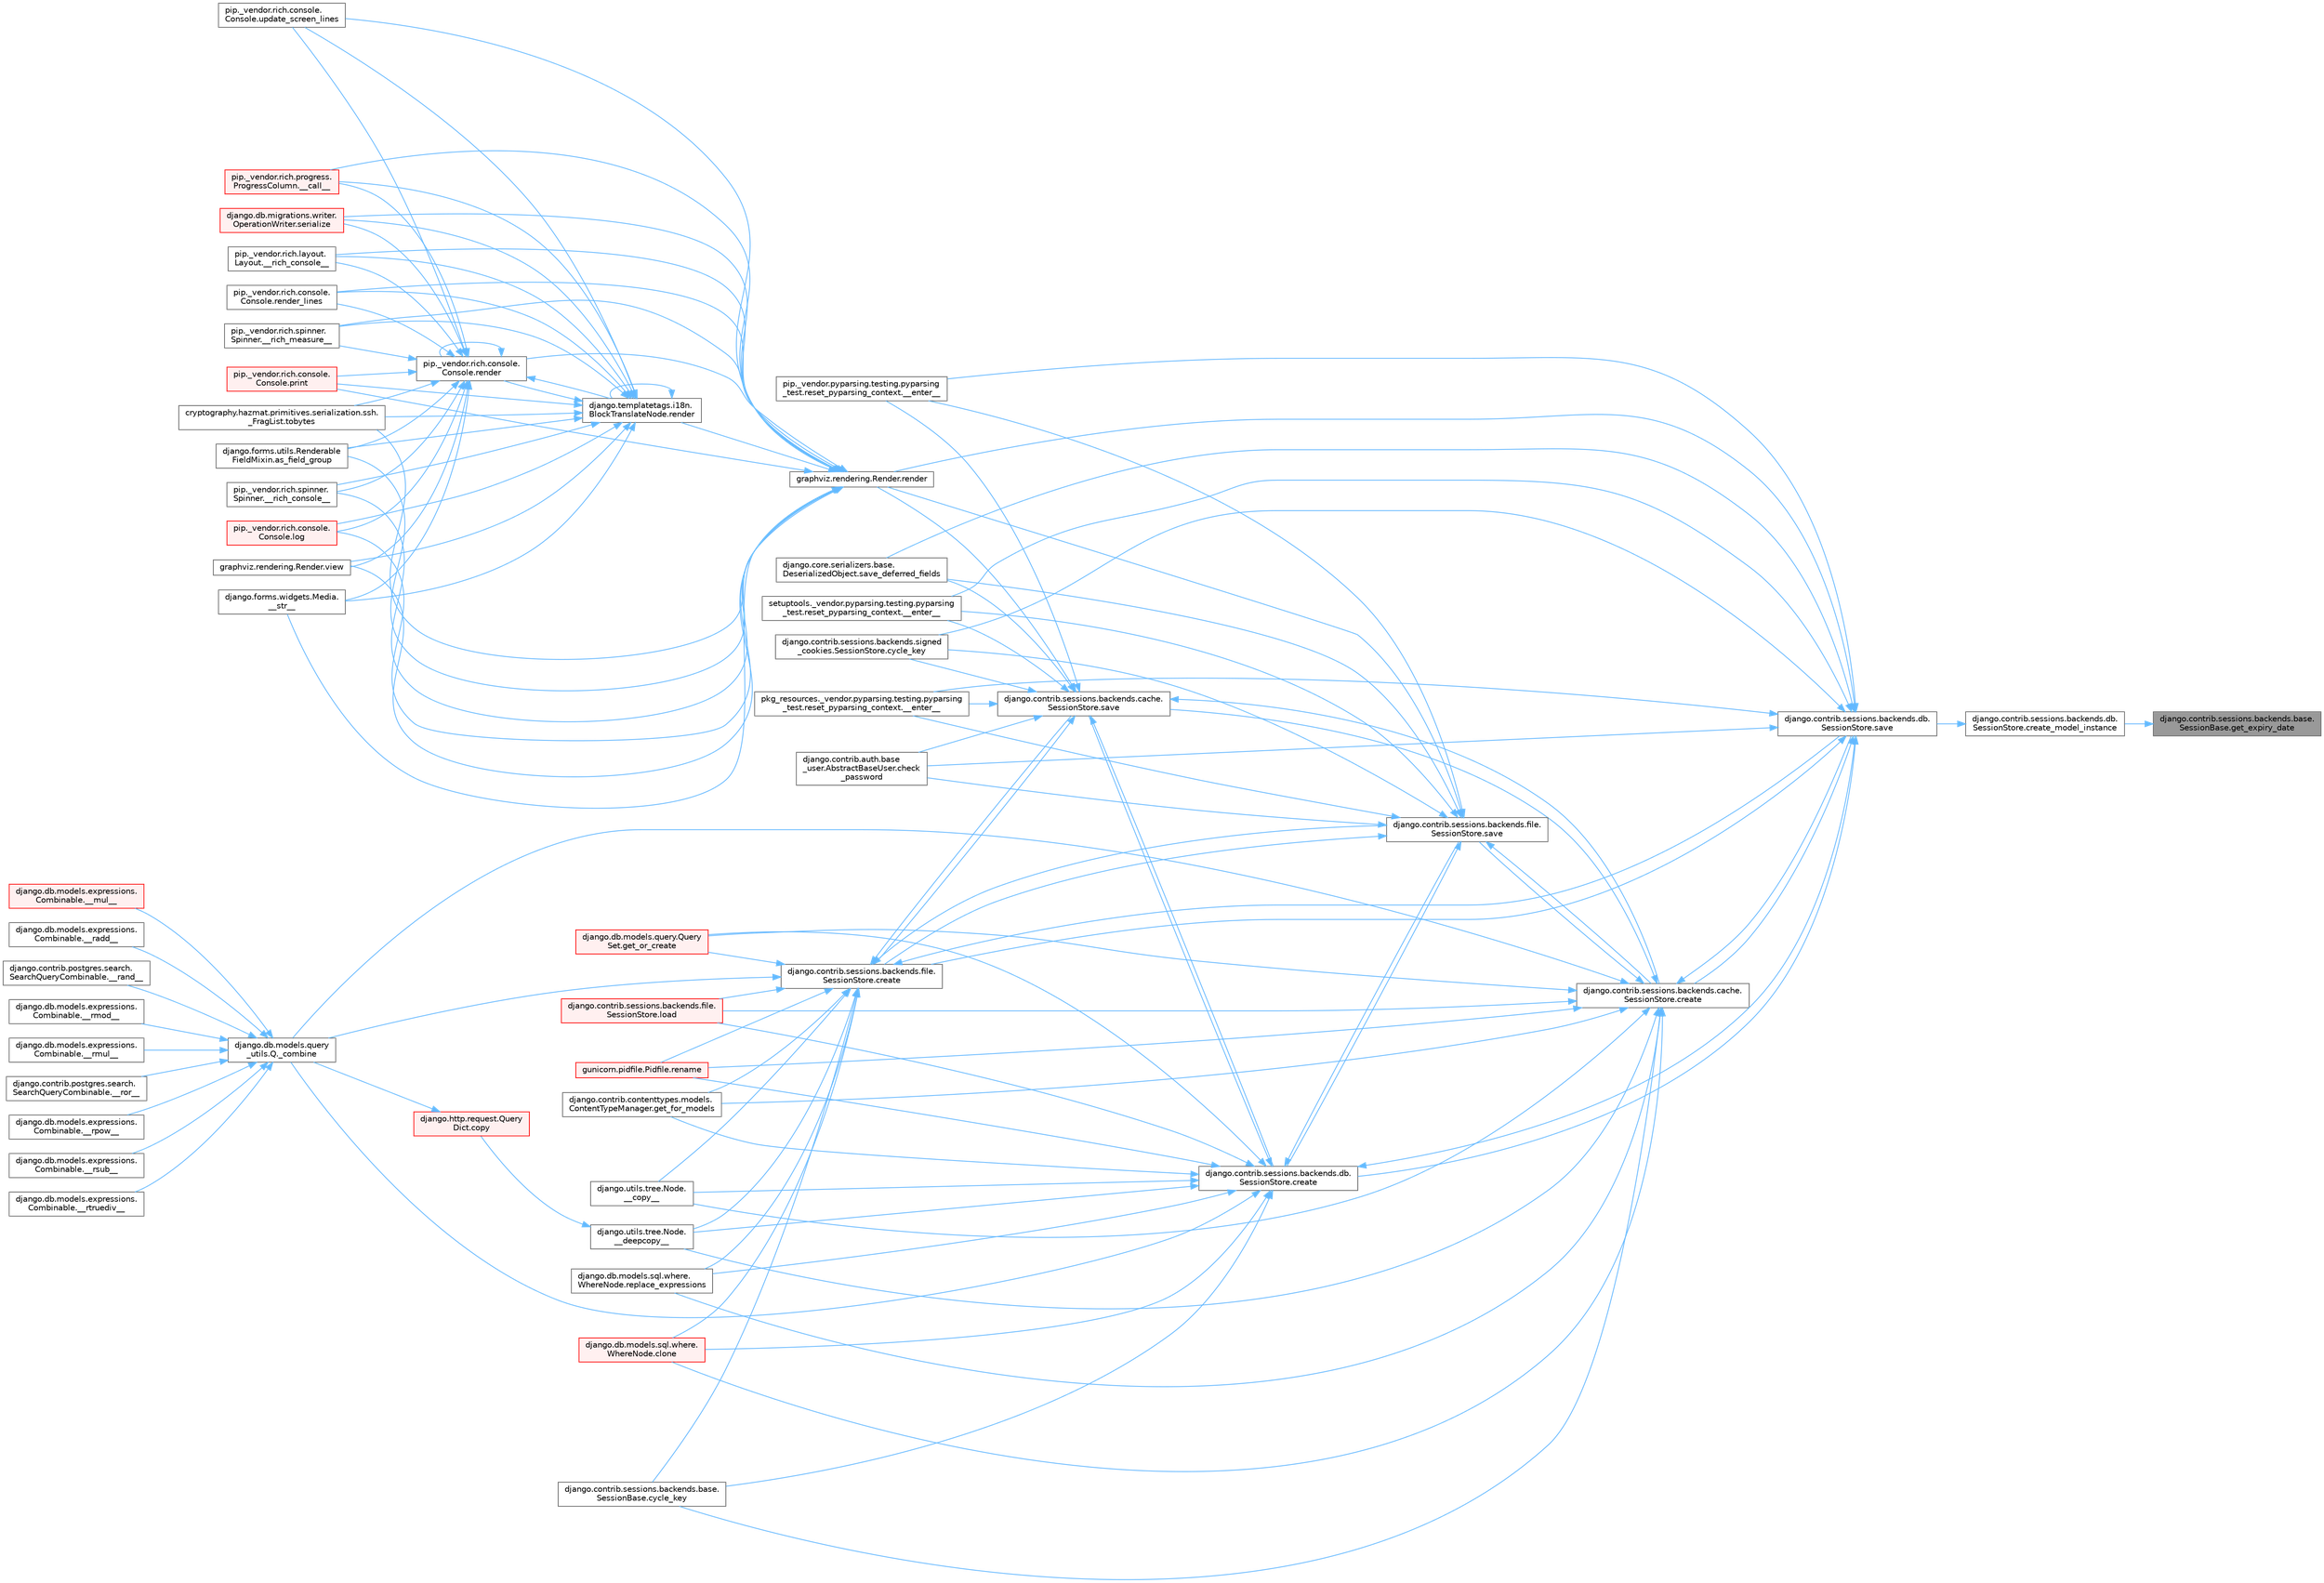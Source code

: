 digraph "django.contrib.sessions.backends.base.SessionBase.get_expiry_date"
{
 // LATEX_PDF_SIZE
  bgcolor="transparent";
  edge [fontname=Helvetica,fontsize=10,labelfontname=Helvetica,labelfontsize=10];
  node [fontname=Helvetica,fontsize=10,shape=box,height=0.2,width=0.4];
  rankdir="RL";
  Node1 [id="Node000001",label="django.contrib.sessions.backends.base.\lSessionBase.get_expiry_date",height=0.2,width=0.4,color="gray40", fillcolor="grey60", style="filled", fontcolor="black",tooltip=" "];
  Node1 -> Node2 [id="edge1_Node000001_Node000002",dir="back",color="steelblue1",style="solid",tooltip=" "];
  Node2 [id="Node000002",label="django.contrib.sessions.backends.db.\lSessionStore.create_model_instance",height=0.2,width=0.4,color="grey40", fillcolor="white", style="filled",URL="$classdjango_1_1contrib_1_1sessions_1_1backends_1_1db_1_1_session_store.html#a0a3de585eb81b76b2c9c405702a7a563",tooltip=" "];
  Node2 -> Node3 [id="edge2_Node000002_Node000003",dir="back",color="steelblue1",style="solid",tooltip=" "];
  Node3 [id="Node000003",label="django.contrib.sessions.backends.db.\lSessionStore.save",height=0.2,width=0.4,color="grey40", fillcolor="white", style="filled",URL="$classdjango_1_1contrib_1_1sessions_1_1backends_1_1db_1_1_session_store.html#a68a6b4f159bd3dc969ec80b34c1622af",tooltip=" "];
  Node3 -> Node4 [id="edge3_Node000003_Node000004",dir="back",color="steelblue1",style="solid",tooltip=" "];
  Node4 [id="Node000004",label="pip._vendor.pyparsing.testing.pyparsing\l_test.reset_pyparsing_context.__enter__",height=0.2,width=0.4,color="grey40", fillcolor="white", style="filled",URL="$classpip_1_1__vendor_1_1pyparsing_1_1testing_1_1pyparsing__test_1_1reset__pyparsing__context.html#a3d39d97a0d95a9b46c987e6dff52b7c0",tooltip=" "];
  Node3 -> Node5 [id="edge4_Node000003_Node000005",dir="back",color="steelblue1",style="solid",tooltip=" "];
  Node5 [id="Node000005",label="pkg_resources._vendor.pyparsing.testing.pyparsing\l_test.reset_pyparsing_context.__enter__",height=0.2,width=0.4,color="grey40", fillcolor="white", style="filled",URL="$classpkg__resources_1_1__vendor_1_1pyparsing_1_1testing_1_1pyparsing__test_1_1reset__pyparsing__context.html#a8d8360c033ccc7296fb9323a07cdeb25",tooltip=" "];
  Node3 -> Node6 [id="edge5_Node000003_Node000006",dir="back",color="steelblue1",style="solid",tooltip=" "];
  Node6 [id="Node000006",label="setuptools._vendor.pyparsing.testing.pyparsing\l_test.reset_pyparsing_context.__enter__",height=0.2,width=0.4,color="grey40", fillcolor="white", style="filled",URL="$classsetuptools_1_1__vendor_1_1pyparsing_1_1testing_1_1pyparsing__test_1_1reset__pyparsing__context.html#a436e2ea8355c86505c8cfdae81714c7c",tooltip=" "];
  Node3 -> Node7 [id="edge6_Node000003_Node000007",dir="back",color="steelblue1",style="solid",tooltip=" "];
  Node7 [id="Node000007",label="django.contrib.auth.base\l_user.AbstractBaseUser.check\l_password",height=0.2,width=0.4,color="grey40", fillcolor="white", style="filled",URL="$classdjango_1_1contrib_1_1auth_1_1base__user_1_1_abstract_base_user.html#aaa9bb7fa5353bc1917dbd7f87b63321a",tooltip=" "];
  Node3 -> Node8 [id="edge7_Node000003_Node000008",dir="back",color="steelblue1",style="solid",tooltip=" "];
  Node8 [id="Node000008",label="django.contrib.sessions.backends.cache.\lSessionStore.create",height=0.2,width=0.4,color="grey40", fillcolor="white", style="filled",URL="$classdjango_1_1contrib_1_1sessions_1_1backends_1_1cache_1_1_session_store.html#a38c9efbdb5115fd1820ae198b767c39c",tooltip=" "];
  Node8 -> Node9 [id="edge8_Node000008_Node000009",dir="back",color="steelblue1",style="solid",tooltip=" "];
  Node9 [id="Node000009",label="django.utils.tree.Node.\l__copy__",height=0.2,width=0.4,color="grey40", fillcolor="white", style="filled",URL="$classdjango_1_1utils_1_1tree_1_1_node.html#abae878f6b4500b8b241c23d8fac46e63",tooltip=" "];
  Node8 -> Node10 [id="edge9_Node000008_Node000010",dir="back",color="steelblue1",style="solid",tooltip=" "];
  Node10 [id="Node000010",label="django.utils.tree.Node.\l__deepcopy__",height=0.2,width=0.4,color="grey40", fillcolor="white", style="filled",URL="$classdjango_1_1utils_1_1tree_1_1_node.html#a38840c46ded3963808edbeec90765d6b",tooltip=" "];
  Node10 -> Node11 [id="edge10_Node000010_Node000011",dir="back",color="steelblue1",style="solid",tooltip=" "];
  Node11 [id="Node000011",label="django.http.request.Query\lDict.copy",height=0.2,width=0.4,color="red", fillcolor="#FFF0F0", style="filled",URL="$classdjango_1_1http_1_1request_1_1_query_dict.html#ada9e4956e62868c5587b9ffde7b358b5",tooltip=" "];
  Node11 -> Node153 [id="edge11_Node000011_Node000153",dir="back",color="steelblue1",style="solid",tooltip=" "];
  Node153 [id="Node000153",label="django.db.models.query\l_utils.Q._combine",height=0.2,width=0.4,color="grey40", fillcolor="white", style="filled",URL="$classdjango_1_1db_1_1models_1_1query__utils_1_1_q.html#ade621b98231b73615e1aa3a726560c55",tooltip=" "];
  Node153 -> Node154 [id="edge12_Node000153_Node000154",dir="back",color="steelblue1",style="solid",tooltip=" "];
  Node154 [id="Node000154",label="django.db.models.expressions.\lCombinable.__mul__",height=0.2,width=0.4,color="red", fillcolor="#FFF0F0", style="filled",URL="$classdjango_1_1db_1_1models_1_1expressions_1_1_combinable.html#a18670e03ec4b2fc0eafb0782602b72ec",tooltip=" "];
  Node153 -> Node158 [id="edge13_Node000153_Node000158",dir="back",color="steelblue1",style="solid",tooltip=" "];
  Node158 [id="Node000158",label="django.db.models.expressions.\lCombinable.__radd__",height=0.2,width=0.4,color="grey40", fillcolor="white", style="filled",URL="$classdjango_1_1db_1_1models_1_1expressions_1_1_combinable.html#a4872efab02abfbe2d20977469210ce25",tooltip=" "];
  Node153 -> Node159 [id="edge14_Node000153_Node000159",dir="back",color="steelblue1",style="solid",tooltip=" "];
  Node159 [id="Node000159",label="django.contrib.postgres.search.\lSearchQueryCombinable.__rand__",height=0.2,width=0.4,color="grey40", fillcolor="white", style="filled",URL="$classdjango_1_1contrib_1_1postgres_1_1search_1_1_search_query_combinable.html#a3d51899b7ac9564232b005aa65bec114",tooltip=" "];
  Node153 -> Node160 [id="edge15_Node000153_Node000160",dir="back",color="steelblue1",style="solid",tooltip=" "];
  Node160 [id="Node000160",label="django.db.models.expressions.\lCombinable.__rmod__",height=0.2,width=0.4,color="grey40", fillcolor="white", style="filled",URL="$classdjango_1_1db_1_1models_1_1expressions_1_1_combinable.html#ad32e5e96bab77dd57e3337a156c5de39",tooltip=" "];
  Node153 -> Node161 [id="edge16_Node000153_Node000161",dir="back",color="steelblue1",style="solid",tooltip=" "];
  Node161 [id="Node000161",label="django.db.models.expressions.\lCombinable.__rmul__",height=0.2,width=0.4,color="grey40", fillcolor="white", style="filled",URL="$classdjango_1_1db_1_1models_1_1expressions_1_1_combinable.html#adfde700eec6b9ea280e9fec3e202acab",tooltip=" "];
  Node153 -> Node162 [id="edge17_Node000153_Node000162",dir="back",color="steelblue1",style="solid",tooltip=" "];
  Node162 [id="Node000162",label="django.contrib.postgres.search.\lSearchQueryCombinable.__ror__",height=0.2,width=0.4,color="grey40", fillcolor="white", style="filled",URL="$classdjango_1_1contrib_1_1postgres_1_1search_1_1_search_query_combinable.html#ac5984f052629ae58cd73a90c852fe22c",tooltip=" "];
  Node153 -> Node163 [id="edge18_Node000153_Node000163",dir="back",color="steelblue1",style="solid",tooltip=" "];
  Node163 [id="Node000163",label="django.db.models.expressions.\lCombinable.__rpow__",height=0.2,width=0.4,color="grey40", fillcolor="white", style="filled",URL="$classdjango_1_1db_1_1models_1_1expressions_1_1_combinable.html#a1847c8db3c40340a723f6bf51ebadf89",tooltip=" "];
  Node153 -> Node164 [id="edge19_Node000153_Node000164",dir="back",color="steelblue1",style="solid",tooltip=" "];
  Node164 [id="Node000164",label="django.db.models.expressions.\lCombinable.__rsub__",height=0.2,width=0.4,color="grey40", fillcolor="white", style="filled",URL="$classdjango_1_1db_1_1models_1_1expressions_1_1_combinable.html#af906f43306d94cf530387eecce802a81",tooltip=" "];
  Node153 -> Node165 [id="edge20_Node000153_Node000165",dir="back",color="steelblue1",style="solid",tooltip=" "];
  Node165 [id="Node000165",label="django.db.models.expressions.\lCombinable.__rtruediv__",height=0.2,width=0.4,color="grey40", fillcolor="white", style="filled",URL="$classdjango_1_1db_1_1models_1_1expressions_1_1_combinable.html#aff897a2f7f103240839b7da073e9fe1a",tooltip=" "];
  Node8 -> Node153 [id="edge21_Node000008_Node000153",dir="back",color="steelblue1",style="solid",tooltip=" "];
  Node8 -> Node301 [id="edge22_Node000008_Node000301",dir="back",color="steelblue1",style="solid",tooltip=" "];
  Node301 [id="Node000301",label="django.db.models.sql.where.\lWhereNode.clone",height=0.2,width=0.4,color="red", fillcolor="#FFF0F0", style="filled",URL="$classdjango_1_1db_1_1models_1_1sql_1_1where_1_1_where_node.html#a0faff63950b774ce4ad391ea1f6b6d2c",tooltip=" "];
  Node8 -> Node31 [id="edge23_Node000008_Node000031",dir="back",color="steelblue1",style="solid",tooltip=" "];
  Node31 [id="Node000031",label="django.contrib.sessions.backends.base.\lSessionBase.cycle_key",height=0.2,width=0.4,color="grey40", fillcolor="white", style="filled",URL="$classdjango_1_1contrib_1_1sessions_1_1backends_1_1base_1_1_session_base.html#a6955e9bebe4e5b7d463bccfcf9181016",tooltip=" "];
  Node8 -> Node335 [id="edge24_Node000008_Node000335",dir="back",color="steelblue1",style="solid",tooltip=" "];
  Node335 [id="Node000335",label="django.contrib.contenttypes.models.\lContentTypeManager.get_for_models",height=0.2,width=0.4,color="grey40", fillcolor="white", style="filled",URL="$classdjango_1_1contrib_1_1contenttypes_1_1models_1_1_content_type_manager.html#a541a2e215680799739b6f8c1b19ddda4",tooltip=" "];
  Node8 -> Node336 [id="edge25_Node000008_Node000336",dir="back",color="steelblue1",style="solid",tooltip=" "];
  Node336 [id="Node000336",label="django.db.models.query.Query\lSet.get_or_create",height=0.2,width=0.4,color="red", fillcolor="#FFF0F0", style="filled",URL="$classdjango_1_1db_1_1models_1_1query_1_1_query_set.html#a0f727927ec4d1b9f3087b831cc911c59",tooltip=" "];
  Node8 -> Node318 [id="edge26_Node000008_Node000318",dir="back",color="steelblue1",style="solid",tooltip=" "];
  Node318 [id="Node000318",label="django.contrib.sessions.backends.file.\lSessionStore.load",height=0.2,width=0.4,color="red", fillcolor="#FFF0F0", style="filled",URL="$classdjango_1_1contrib_1_1sessions_1_1backends_1_1file_1_1_session_store.html#a408fa63512306fbaa7bbb62742f0295f",tooltip=" "];
  Node8 -> Node338 [id="edge27_Node000008_Node000338",dir="back",color="steelblue1",style="solid",tooltip=" "];
  Node338 [id="Node000338",label="gunicorn.pidfile.Pidfile.rename",height=0.2,width=0.4,color="red", fillcolor="#FFF0F0", style="filled",URL="$classgunicorn_1_1pidfile_1_1_pidfile.html#af03623bf56b92f594700ba5e5f25bc76",tooltip=" "];
  Node8 -> Node340 [id="edge28_Node000008_Node000340",dir="back",color="steelblue1",style="solid",tooltip=" "];
  Node340 [id="Node000340",label="django.db.models.sql.where.\lWhereNode.replace_expressions",height=0.2,width=0.4,color="grey40", fillcolor="white", style="filled",URL="$classdjango_1_1db_1_1models_1_1sql_1_1where_1_1_where_node.html#a1cc3580a7f4a51605b52ae4a9653b3ac",tooltip=" "];
  Node8 -> Node341 [id="edge29_Node000008_Node000341",dir="back",color="steelblue1",style="solid",tooltip=" "];
  Node341 [id="Node000341",label="django.contrib.sessions.backends.cache.\lSessionStore.save",height=0.2,width=0.4,color="grey40", fillcolor="white", style="filled",URL="$classdjango_1_1contrib_1_1sessions_1_1backends_1_1cache_1_1_session_store.html#a67e81d959c24e3a84b1e755a9a861c53",tooltip=" "];
  Node341 -> Node4 [id="edge30_Node000341_Node000004",dir="back",color="steelblue1",style="solid",tooltip=" "];
  Node341 -> Node5 [id="edge31_Node000341_Node000005",dir="back",color="steelblue1",style="solid",tooltip=" "];
  Node341 -> Node6 [id="edge32_Node000341_Node000006",dir="back",color="steelblue1",style="solid",tooltip=" "];
  Node341 -> Node7 [id="edge33_Node000341_Node000007",dir="back",color="steelblue1",style="solid",tooltip=" "];
  Node341 -> Node8 [id="edge34_Node000341_Node000008",dir="back",color="steelblue1",style="solid",tooltip=" "];
  Node341 -> Node300 [id="edge35_Node000341_Node000300",dir="back",color="steelblue1",style="solid",tooltip=" "];
  Node300 [id="Node000300",label="django.contrib.sessions.backends.db.\lSessionStore.create",height=0.2,width=0.4,color="grey40", fillcolor="white", style="filled",URL="$classdjango_1_1contrib_1_1sessions_1_1backends_1_1db_1_1_session_store.html#a4a98c0168c61e75be58e279660aa6ce4",tooltip=" "];
  Node300 -> Node9 [id="edge36_Node000300_Node000009",dir="back",color="steelblue1",style="solid",tooltip=" "];
  Node300 -> Node10 [id="edge37_Node000300_Node000010",dir="back",color="steelblue1",style="solid",tooltip=" "];
  Node300 -> Node153 [id="edge38_Node000300_Node000153",dir="back",color="steelblue1",style="solid",tooltip=" "];
  Node300 -> Node301 [id="edge39_Node000300_Node000301",dir="back",color="steelblue1",style="solid",tooltip=" "];
  Node300 -> Node31 [id="edge40_Node000300_Node000031",dir="back",color="steelblue1",style="solid",tooltip=" "];
  Node300 -> Node335 [id="edge41_Node000300_Node000335",dir="back",color="steelblue1",style="solid",tooltip=" "];
  Node300 -> Node336 [id="edge42_Node000300_Node000336",dir="back",color="steelblue1",style="solid",tooltip=" "];
  Node300 -> Node318 [id="edge43_Node000300_Node000318",dir="back",color="steelblue1",style="solid",tooltip=" "];
  Node300 -> Node338 [id="edge44_Node000300_Node000338",dir="back",color="steelblue1",style="solid",tooltip=" "];
  Node300 -> Node340 [id="edge45_Node000300_Node000340",dir="back",color="steelblue1",style="solid",tooltip=" "];
  Node300 -> Node341 [id="edge46_Node000300_Node000341",dir="back",color="steelblue1",style="solid",tooltip=" "];
  Node300 -> Node3 [id="edge47_Node000300_Node000003",dir="back",color="steelblue1",style="solid",tooltip=" "];
  Node300 -> Node299 [id="edge48_Node000300_Node000299",dir="back",color="steelblue1",style="solid",tooltip=" "];
  Node299 [id="Node000299",label="django.contrib.sessions.backends.file.\lSessionStore.save",height=0.2,width=0.4,color="grey40", fillcolor="white", style="filled",URL="$classdjango_1_1contrib_1_1sessions_1_1backends_1_1file_1_1_session_store.html#af170f9c112376eb1627509287bf9620f",tooltip=" "];
  Node299 -> Node4 [id="edge49_Node000299_Node000004",dir="back",color="steelblue1",style="solid",tooltip=" "];
  Node299 -> Node5 [id="edge50_Node000299_Node000005",dir="back",color="steelblue1",style="solid",tooltip=" "];
  Node299 -> Node6 [id="edge51_Node000299_Node000006",dir="back",color="steelblue1",style="solid",tooltip=" "];
  Node299 -> Node7 [id="edge52_Node000299_Node000007",dir="back",color="steelblue1",style="solid",tooltip=" "];
  Node299 -> Node8 [id="edge53_Node000299_Node000008",dir="back",color="steelblue1",style="solid",tooltip=" "];
  Node299 -> Node300 [id="edge54_Node000299_Node000300",dir="back",color="steelblue1",style="solid",tooltip=" "];
  Node299 -> Node334 [id="edge55_Node000299_Node000334",dir="back",color="steelblue1",style="solid",tooltip=" "];
  Node334 [id="Node000334",label="django.contrib.sessions.backends.file.\lSessionStore.create",height=0.2,width=0.4,color="grey40", fillcolor="white", style="filled",URL="$classdjango_1_1contrib_1_1sessions_1_1backends_1_1file_1_1_session_store.html#a6624db6a37dfff490f837047e0a60dda",tooltip=" "];
  Node334 -> Node9 [id="edge56_Node000334_Node000009",dir="back",color="steelblue1",style="solid",tooltip=" "];
  Node334 -> Node10 [id="edge57_Node000334_Node000010",dir="back",color="steelblue1",style="solid",tooltip=" "];
  Node334 -> Node153 [id="edge58_Node000334_Node000153",dir="back",color="steelblue1",style="solid",tooltip=" "];
  Node334 -> Node301 [id="edge59_Node000334_Node000301",dir="back",color="steelblue1",style="solid",tooltip=" "];
  Node334 -> Node31 [id="edge60_Node000334_Node000031",dir="back",color="steelblue1",style="solid",tooltip=" "];
  Node334 -> Node335 [id="edge61_Node000334_Node000335",dir="back",color="steelblue1",style="solid",tooltip=" "];
  Node334 -> Node336 [id="edge62_Node000334_Node000336",dir="back",color="steelblue1",style="solid",tooltip=" "];
  Node334 -> Node318 [id="edge63_Node000334_Node000318",dir="back",color="steelblue1",style="solid",tooltip=" "];
  Node334 -> Node338 [id="edge64_Node000334_Node000338",dir="back",color="steelblue1",style="solid",tooltip=" "];
  Node334 -> Node340 [id="edge65_Node000334_Node000340",dir="back",color="steelblue1",style="solid",tooltip=" "];
  Node334 -> Node341 [id="edge66_Node000334_Node000341",dir="back",color="steelblue1",style="solid",tooltip=" "];
  Node334 -> Node3 [id="edge67_Node000334_Node000003",dir="back",color="steelblue1",style="solid",tooltip=" "];
  Node334 -> Node299 [id="edge68_Node000334_Node000299",dir="back",color="steelblue1",style="solid",tooltip=" "];
  Node299 -> Node342 [id="edge69_Node000299_Node000342",dir="back",color="steelblue1",style="solid",tooltip=" "];
  Node342 [id="Node000342",label="django.contrib.sessions.backends.signed\l_cookies.SessionStore.cycle_key",height=0.2,width=0.4,color="grey40", fillcolor="white", style="filled",URL="$classdjango_1_1contrib_1_1sessions_1_1backends_1_1signed__cookies_1_1_session_store.html#abf8e71313b847459c30f19e691c25a93",tooltip=" "];
  Node299 -> Node343 [id="edge70_Node000299_Node000343",dir="back",color="steelblue1",style="solid",tooltip=" "];
  Node343 [id="Node000343",label="graphviz.rendering.Render.render",height=0.2,width=0.4,color="grey40", fillcolor="white", style="filled",URL="$classgraphviz_1_1rendering_1_1_render.html#a0249d6538d64a6b59b1bed64d4636456",tooltip=" "];
  Node343 -> Node344 [id="edge71_Node000343_Node000344",dir="back",color="steelblue1",style="solid",tooltip=" "];
  Node344 [id="Node000344",label="pip._vendor.rich.progress.\lProgressColumn.__call__",height=0.2,width=0.4,color="red", fillcolor="#FFF0F0", style="filled",URL="$classpip_1_1__vendor_1_1rich_1_1progress_1_1_progress_column.html#ae0c399be74222f949edb0fa5324cf6ea",tooltip=" "];
  Node343 -> Node345 [id="edge72_Node000343_Node000345",dir="back",color="steelblue1",style="solid",tooltip=" "];
  Node345 [id="Node000345",label="pip._vendor.rich.layout.\lLayout.__rich_console__",height=0.2,width=0.4,color="grey40", fillcolor="white", style="filled",URL="$classpip_1_1__vendor_1_1rich_1_1layout_1_1_layout.html#ac39cb3d17d2b0324ee1b0dada41a3ebd",tooltip=" "];
  Node343 -> Node346 [id="edge73_Node000343_Node000346",dir="back",color="steelblue1",style="solid",tooltip=" "];
  Node346 [id="Node000346",label="pip._vendor.rich.spinner.\lSpinner.__rich_console__",height=0.2,width=0.4,color="grey40", fillcolor="white", style="filled",URL="$classpip_1_1__vendor_1_1rich_1_1spinner_1_1_spinner.html#a6883d8dced19ac48d4dfc74f776357fd",tooltip=" "];
  Node343 -> Node347 [id="edge74_Node000343_Node000347",dir="back",color="steelblue1",style="solid",tooltip=" "];
  Node347 [id="Node000347",label="pip._vendor.rich.spinner.\lSpinner.__rich_measure__",height=0.2,width=0.4,color="grey40", fillcolor="white", style="filled",URL="$classpip_1_1__vendor_1_1rich_1_1spinner_1_1_spinner.html#a89745682c823c44a31bae8e8d07869f5",tooltip=" "];
  Node343 -> Node348 [id="edge75_Node000343_Node000348",dir="back",color="steelblue1",style="solid",tooltip=" "];
  Node348 [id="Node000348",label="django.forms.widgets.Media.\l__str__",height=0.2,width=0.4,color="grey40", fillcolor="white", style="filled",URL="$classdjango_1_1forms_1_1widgets_1_1_media.html#ae1651710548a7d9f14f036d035012d21",tooltip=" "];
  Node343 -> Node349 [id="edge76_Node000343_Node000349",dir="back",color="steelblue1",style="solid",tooltip=" "];
  Node349 [id="Node000349",label="django.forms.utils.Renderable\lFieldMixin.as_field_group",height=0.2,width=0.4,color="grey40", fillcolor="white", style="filled",URL="$classdjango_1_1forms_1_1utils_1_1_renderable_field_mixin.html#a1e9a1b4f790ea694431554267fd5d74c",tooltip=" "];
  Node343 -> Node350 [id="edge77_Node000343_Node000350",dir="back",color="steelblue1",style="solid",tooltip=" "];
  Node350 [id="Node000350",label="pip._vendor.rich.console.\lConsole.log",height=0.2,width=0.4,color="red", fillcolor="#FFF0F0", style="filled",URL="$classpip_1_1__vendor_1_1rich_1_1console_1_1_console.html#af9c77e39f9413fc2b134c60cfa23b0f1",tooltip=" "];
  Node343 -> Node473 [id="edge78_Node000343_Node000473",dir="back",color="steelblue1",style="solid",tooltip=" "];
  Node473 [id="Node000473",label="pip._vendor.rich.console.\lConsole.print",height=0.2,width=0.4,color="red", fillcolor="#FFF0F0", style="filled",URL="$classpip_1_1__vendor_1_1rich_1_1console_1_1_console.html#af954370cdbb49236b597f2c11064549d",tooltip=" "];
  Node343 -> Node864 [id="edge79_Node000343_Node000864",dir="back",color="steelblue1",style="solid",tooltip=" "];
  Node864 [id="Node000864",label="django.templatetags.i18n.\lBlockTranslateNode.render",height=0.2,width=0.4,color="grey40", fillcolor="white", style="filled",URL="$classdjango_1_1templatetags_1_1i18n_1_1_block_translate_node.html#aaf05bebfd02c1c4b676387ada0357832",tooltip=" "];
  Node864 -> Node344 [id="edge80_Node000864_Node000344",dir="back",color="steelblue1",style="solid",tooltip=" "];
  Node864 -> Node345 [id="edge81_Node000864_Node000345",dir="back",color="steelblue1",style="solid",tooltip=" "];
  Node864 -> Node346 [id="edge82_Node000864_Node000346",dir="back",color="steelblue1",style="solid",tooltip=" "];
  Node864 -> Node347 [id="edge83_Node000864_Node000347",dir="back",color="steelblue1",style="solid",tooltip=" "];
  Node864 -> Node348 [id="edge84_Node000864_Node000348",dir="back",color="steelblue1",style="solid",tooltip=" "];
  Node864 -> Node349 [id="edge85_Node000864_Node000349",dir="back",color="steelblue1",style="solid",tooltip=" "];
  Node864 -> Node350 [id="edge86_Node000864_Node000350",dir="back",color="steelblue1",style="solid",tooltip=" "];
  Node864 -> Node473 [id="edge87_Node000864_Node000473",dir="back",color="steelblue1",style="solid",tooltip=" "];
  Node864 -> Node864 [id="edge88_Node000864_Node000864",dir="back",color="steelblue1",style="solid",tooltip=" "];
  Node864 -> Node865 [id="edge89_Node000864_Node000865",dir="back",color="steelblue1",style="solid",tooltip=" "];
  Node865 [id="Node000865",label="pip._vendor.rich.console.\lConsole.render",height=0.2,width=0.4,color="grey40", fillcolor="white", style="filled",URL="$classpip_1_1__vendor_1_1rich_1_1console_1_1_console.html#a9551b8254c573105adde80622393a938",tooltip=" "];
  Node865 -> Node344 [id="edge90_Node000865_Node000344",dir="back",color="steelblue1",style="solid",tooltip=" "];
  Node865 -> Node345 [id="edge91_Node000865_Node000345",dir="back",color="steelblue1",style="solid",tooltip=" "];
  Node865 -> Node346 [id="edge92_Node000865_Node000346",dir="back",color="steelblue1",style="solid",tooltip=" "];
  Node865 -> Node347 [id="edge93_Node000865_Node000347",dir="back",color="steelblue1",style="solid",tooltip=" "];
  Node865 -> Node348 [id="edge94_Node000865_Node000348",dir="back",color="steelblue1",style="solid",tooltip=" "];
  Node865 -> Node349 [id="edge95_Node000865_Node000349",dir="back",color="steelblue1",style="solid",tooltip=" "];
  Node865 -> Node350 [id="edge96_Node000865_Node000350",dir="back",color="steelblue1",style="solid",tooltip=" "];
  Node865 -> Node473 [id="edge97_Node000865_Node000473",dir="back",color="steelblue1",style="solid",tooltip=" "];
  Node865 -> Node864 [id="edge98_Node000865_Node000864",dir="back",color="steelblue1",style="solid",tooltip=" "];
  Node865 -> Node865 [id="edge99_Node000865_Node000865",dir="back",color="steelblue1",style="solid",tooltip=" "];
  Node865 -> Node866 [id="edge100_Node000865_Node000866",dir="back",color="steelblue1",style="solid",tooltip=" "];
  Node866 [id="Node000866",label="pip._vendor.rich.console.\lConsole.render_lines",height=0.2,width=0.4,color="grey40", fillcolor="white", style="filled",URL="$classpip_1_1__vendor_1_1rich_1_1console_1_1_console.html#a5818808a49db20c5bee6986425f96f14",tooltip=" "];
  Node865 -> Node867 [id="edge101_Node000865_Node000867",dir="back",color="steelblue1",style="solid",tooltip=" "];
  Node867 [id="Node000867",label="django.db.migrations.writer.\lOperationWriter.serialize",height=0.2,width=0.4,color="red", fillcolor="#FFF0F0", style="filled",URL="$classdjango_1_1db_1_1migrations_1_1writer_1_1_operation_writer.html#a866e8d13e1c54a35d74e9a6b0383b2f8",tooltip=" "];
  Node865 -> Node1209 [id="edge102_Node000865_Node001209",dir="back",color="steelblue1",style="solid",tooltip=" "];
  Node1209 [id="Node001209",label="cryptography.hazmat.primitives.serialization.ssh.\l_FragList.tobytes",height=0.2,width=0.4,color="grey40", fillcolor="white", style="filled",URL="$classcryptography_1_1hazmat_1_1primitives_1_1serialization_1_1ssh_1_1___frag_list.html#a195dd4e7c741624829a13af53fa3de38",tooltip=" "];
  Node865 -> Node1210 [id="edge103_Node000865_Node001210",dir="back",color="steelblue1",style="solid",tooltip=" "];
  Node1210 [id="Node001210",label="pip._vendor.rich.console.\lConsole.update_screen_lines",height=0.2,width=0.4,color="grey40", fillcolor="white", style="filled",URL="$classpip_1_1__vendor_1_1rich_1_1console_1_1_console.html#a21cfe5af86ec7533f23d45fe2969817e",tooltip=" "];
  Node865 -> Node1211 [id="edge104_Node000865_Node001211",dir="back",color="steelblue1",style="solid",tooltip=" "];
  Node1211 [id="Node001211",label="graphviz.rendering.Render.view",height=0.2,width=0.4,color="grey40", fillcolor="white", style="filled",URL="$classgraphviz_1_1rendering_1_1_render.html#a53169c422996b9a7e92b5580c13914e2",tooltip=" "];
  Node864 -> Node866 [id="edge105_Node000864_Node000866",dir="back",color="steelblue1",style="solid",tooltip=" "];
  Node864 -> Node867 [id="edge106_Node000864_Node000867",dir="back",color="steelblue1",style="solid",tooltip=" "];
  Node864 -> Node1209 [id="edge107_Node000864_Node001209",dir="back",color="steelblue1",style="solid",tooltip=" "];
  Node864 -> Node1210 [id="edge108_Node000864_Node001210",dir="back",color="steelblue1",style="solid",tooltip=" "];
  Node864 -> Node1211 [id="edge109_Node000864_Node001211",dir="back",color="steelblue1",style="solid",tooltip=" "];
  Node343 -> Node865 [id="edge110_Node000343_Node000865",dir="back",color="steelblue1",style="solid",tooltip=" "];
  Node343 -> Node866 [id="edge111_Node000343_Node000866",dir="back",color="steelblue1",style="solid",tooltip=" "];
  Node343 -> Node867 [id="edge112_Node000343_Node000867",dir="back",color="steelblue1",style="solid",tooltip=" "];
  Node343 -> Node1209 [id="edge113_Node000343_Node001209",dir="back",color="steelblue1",style="solid",tooltip=" "];
  Node343 -> Node1210 [id="edge114_Node000343_Node001210",dir="back",color="steelblue1",style="solid",tooltip=" "];
  Node343 -> Node1211 [id="edge115_Node000343_Node001211",dir="back",color="steelblue1",style="solid",tooltip=" "];
  Node299 -> Node704 [id="edge116_Node000299_Node000704",dir="back",color="steelblue1",style="solid",tooltip=" "];
  Node704 [id="Node000704",label="django.core.serializers.base.\lDeserializedObject.save_deferred_fields",height=0.2,width=0.4,color="grey40", fillcolor="white", style="filled",URL="$classdjango_1_1core_1_1serializers_1_1base_1_1_deserialized_object.html#a2fd4269d14e2f58fda59335c79a582f5",tooltip=" "];
  Node341 -> Node334 [id="edge117_Node000341_Node000334",dir="back",color="steelblue1",style="solid",tooltip=" "];
  Node341 -> Node342 [id="edge118_Node000341_Node000342",dir="back",color="steelblue1",style="solid",tooltip=" "];
  Node341 -> Node343 [id="edge119_Node000341_Node000343",dir="back",color="steelblue1",style="solid",tooltip=" "];
  Node341 -> Node704 [id="edge120_Node000341_Node000704",dir="back",color="steelblue1",style="solid",tooltip=" "];
  Node8 -> Node3 [id="edge121_Node000008_Node000003",dir="back",color="steelblue1",style="solid",tooltip=" "];
  Node8 -> Node299 [id="edge122_Node000008_Node000299",dir="back",color="steelblue1",style="solid",tooltip=" "];
  Node3 -> Node300 [id="edge123_Node000003_Node000300",dir="back",color="steelblue1",style="solid",tooltip=" "];
  Node3 -> Node334 [id="edge124_Node000003_Node000334",dir="back",color="steelblue1",style="solid",tooltip=" "];
  Node3 -> Node342 [id="edge125_Node000003_Node000342",dir="back",color="steelblue1",style="solid",tooltip=" "];
  Node3 -> Node343 [id="edge126_Node000003_Node000343",dir="back",color="steelblue1",style="solid",tooltip=" "];
  Node3 -> Node704 [id="edge127_Node000003_Node000704",dir="back",color="steelblue1",style="solid",tooltip=" "];
}
